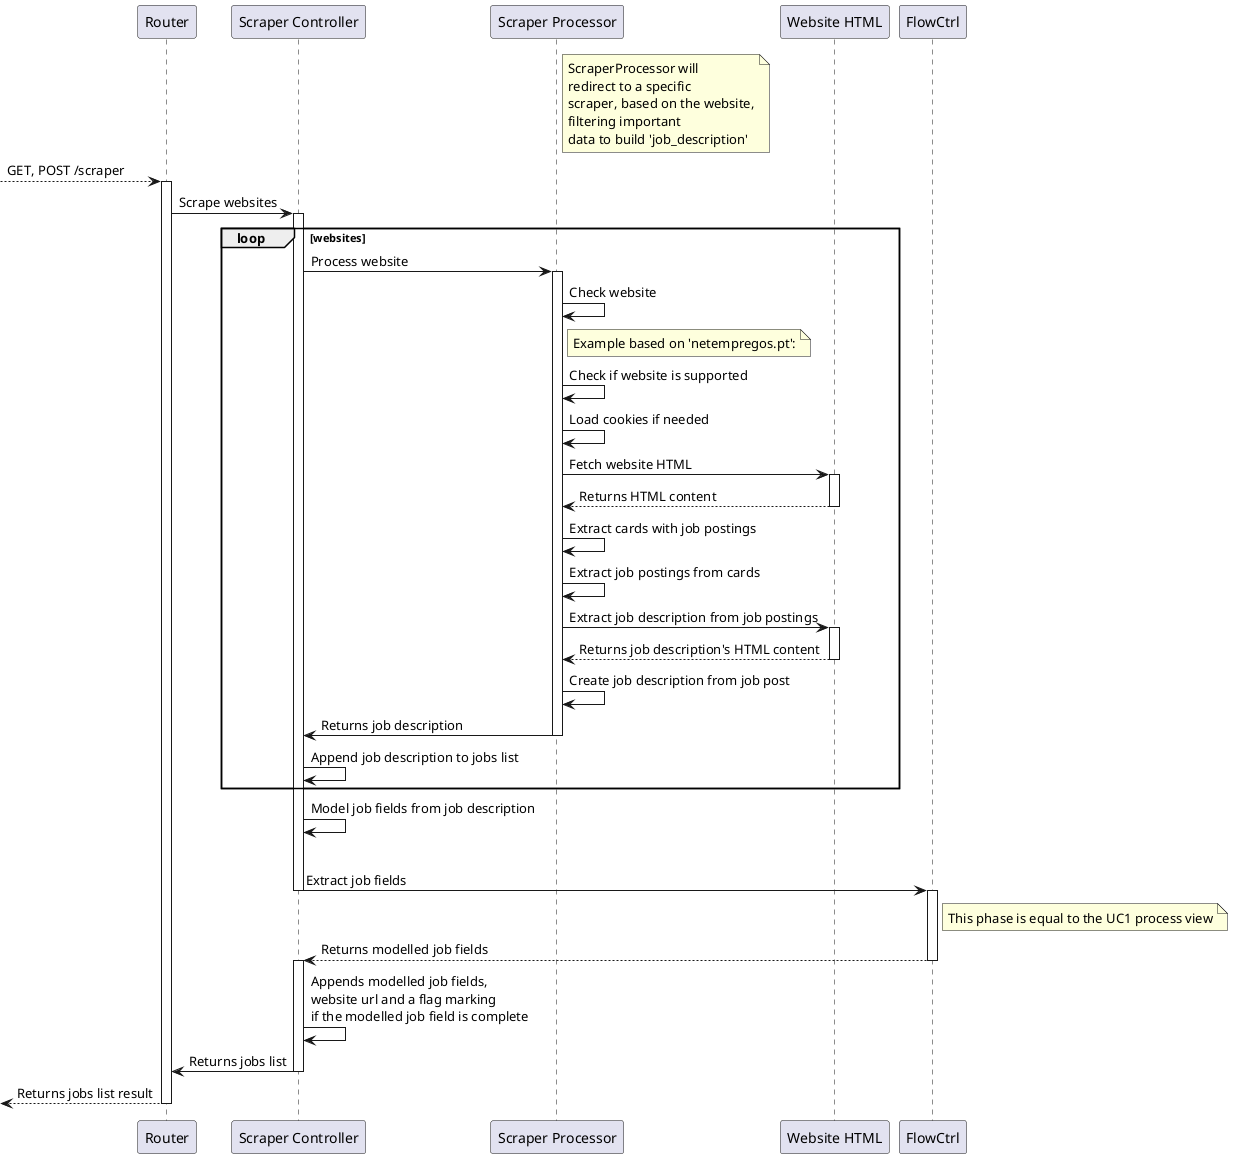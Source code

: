 @startuml uni-scraper

participant Router as Router
participant "Scraper Controller" as ScraperCtrl
participant "Scraper Processor" as ScraperProcessor
note right of ScraperProcessor
    ScraperProcessor will 
    redirect to a specific
    scraper, based on the website,
    filtering important
    data to build 'job_description'
end note
participant "Website HTML" as websiteHTML

--> Router : GET, POST /scraper
activate Router
    Router -> ScraperCtrl : Scrape websites
        activate ScraperCtrl

            loop websites
                ScraperCtrl -> ScraperProcessor : Process website
                activate ScraperProcessor

                    ScraperProcessor -> ScraperProcessor : Check website 
                    note right of ScraperProcessor
                        Example based on 'netempregos.pt':
                    end note
                    ScraperProcessor -> ScraperProcessor : Check if website is supported
                    ScraperProcessor -> ScraperProcessor : Load cookies if needed

                    ScraperProcessor -> websiteHTML : Fetch website HTML
                    activate websiteHTML
                        websiteHTML --> ScraperProcessor : Returns HTML content
                    deactivate websiteHTML

                    ScraperProcessor -> ScraperProcessor : Extract cards with job postings
                    ScraperProcessor -> ScraperProcessor : Extract job postings from cards
                    ScraperProcessor -> websiteHTML : Extract job description from job postings
                    activate websiteHTML
                        websiteHTML --> ScraperProcessor : Returns job description's HTML content
                    deactivate websiteHTML
                    ScraperProcessor -> ScraperProcessor : Create job description from job post
                    ScraperProcessor -> ScraperCtrl : Returns job description
                deactivate ScraperProcessor
                ScraperCtrl -> ScraperCtrl : Append job description to jobs list
            end
            ScraperCtrl -> ScraperCtrl : Model job fields from job description            

    alt job fields
        ScraperCtrl -> FlowCtrl : Extract job fields
        deactivate ScraperCtrl
        activate FlowCtrl
        note right of FlowCtrl
            This phase is equal to the UC1 process view
        end note

            FlowCtrl --> ScraperCtrl : Returns modelled job fields
            deactivate FlowCtrl
            activate ScraperCtrl

            ScraperCtrl -> ScraperCtrl : Appends modelled job fields,\nwebsite url and a flag marking\nif the modelled job field is complete
            ScraperCtrl -> Router : Returns jobs list
        deactivate ScraperCtrl

<-- Router : Returns jobs list result
deactivate Router
@enduml
